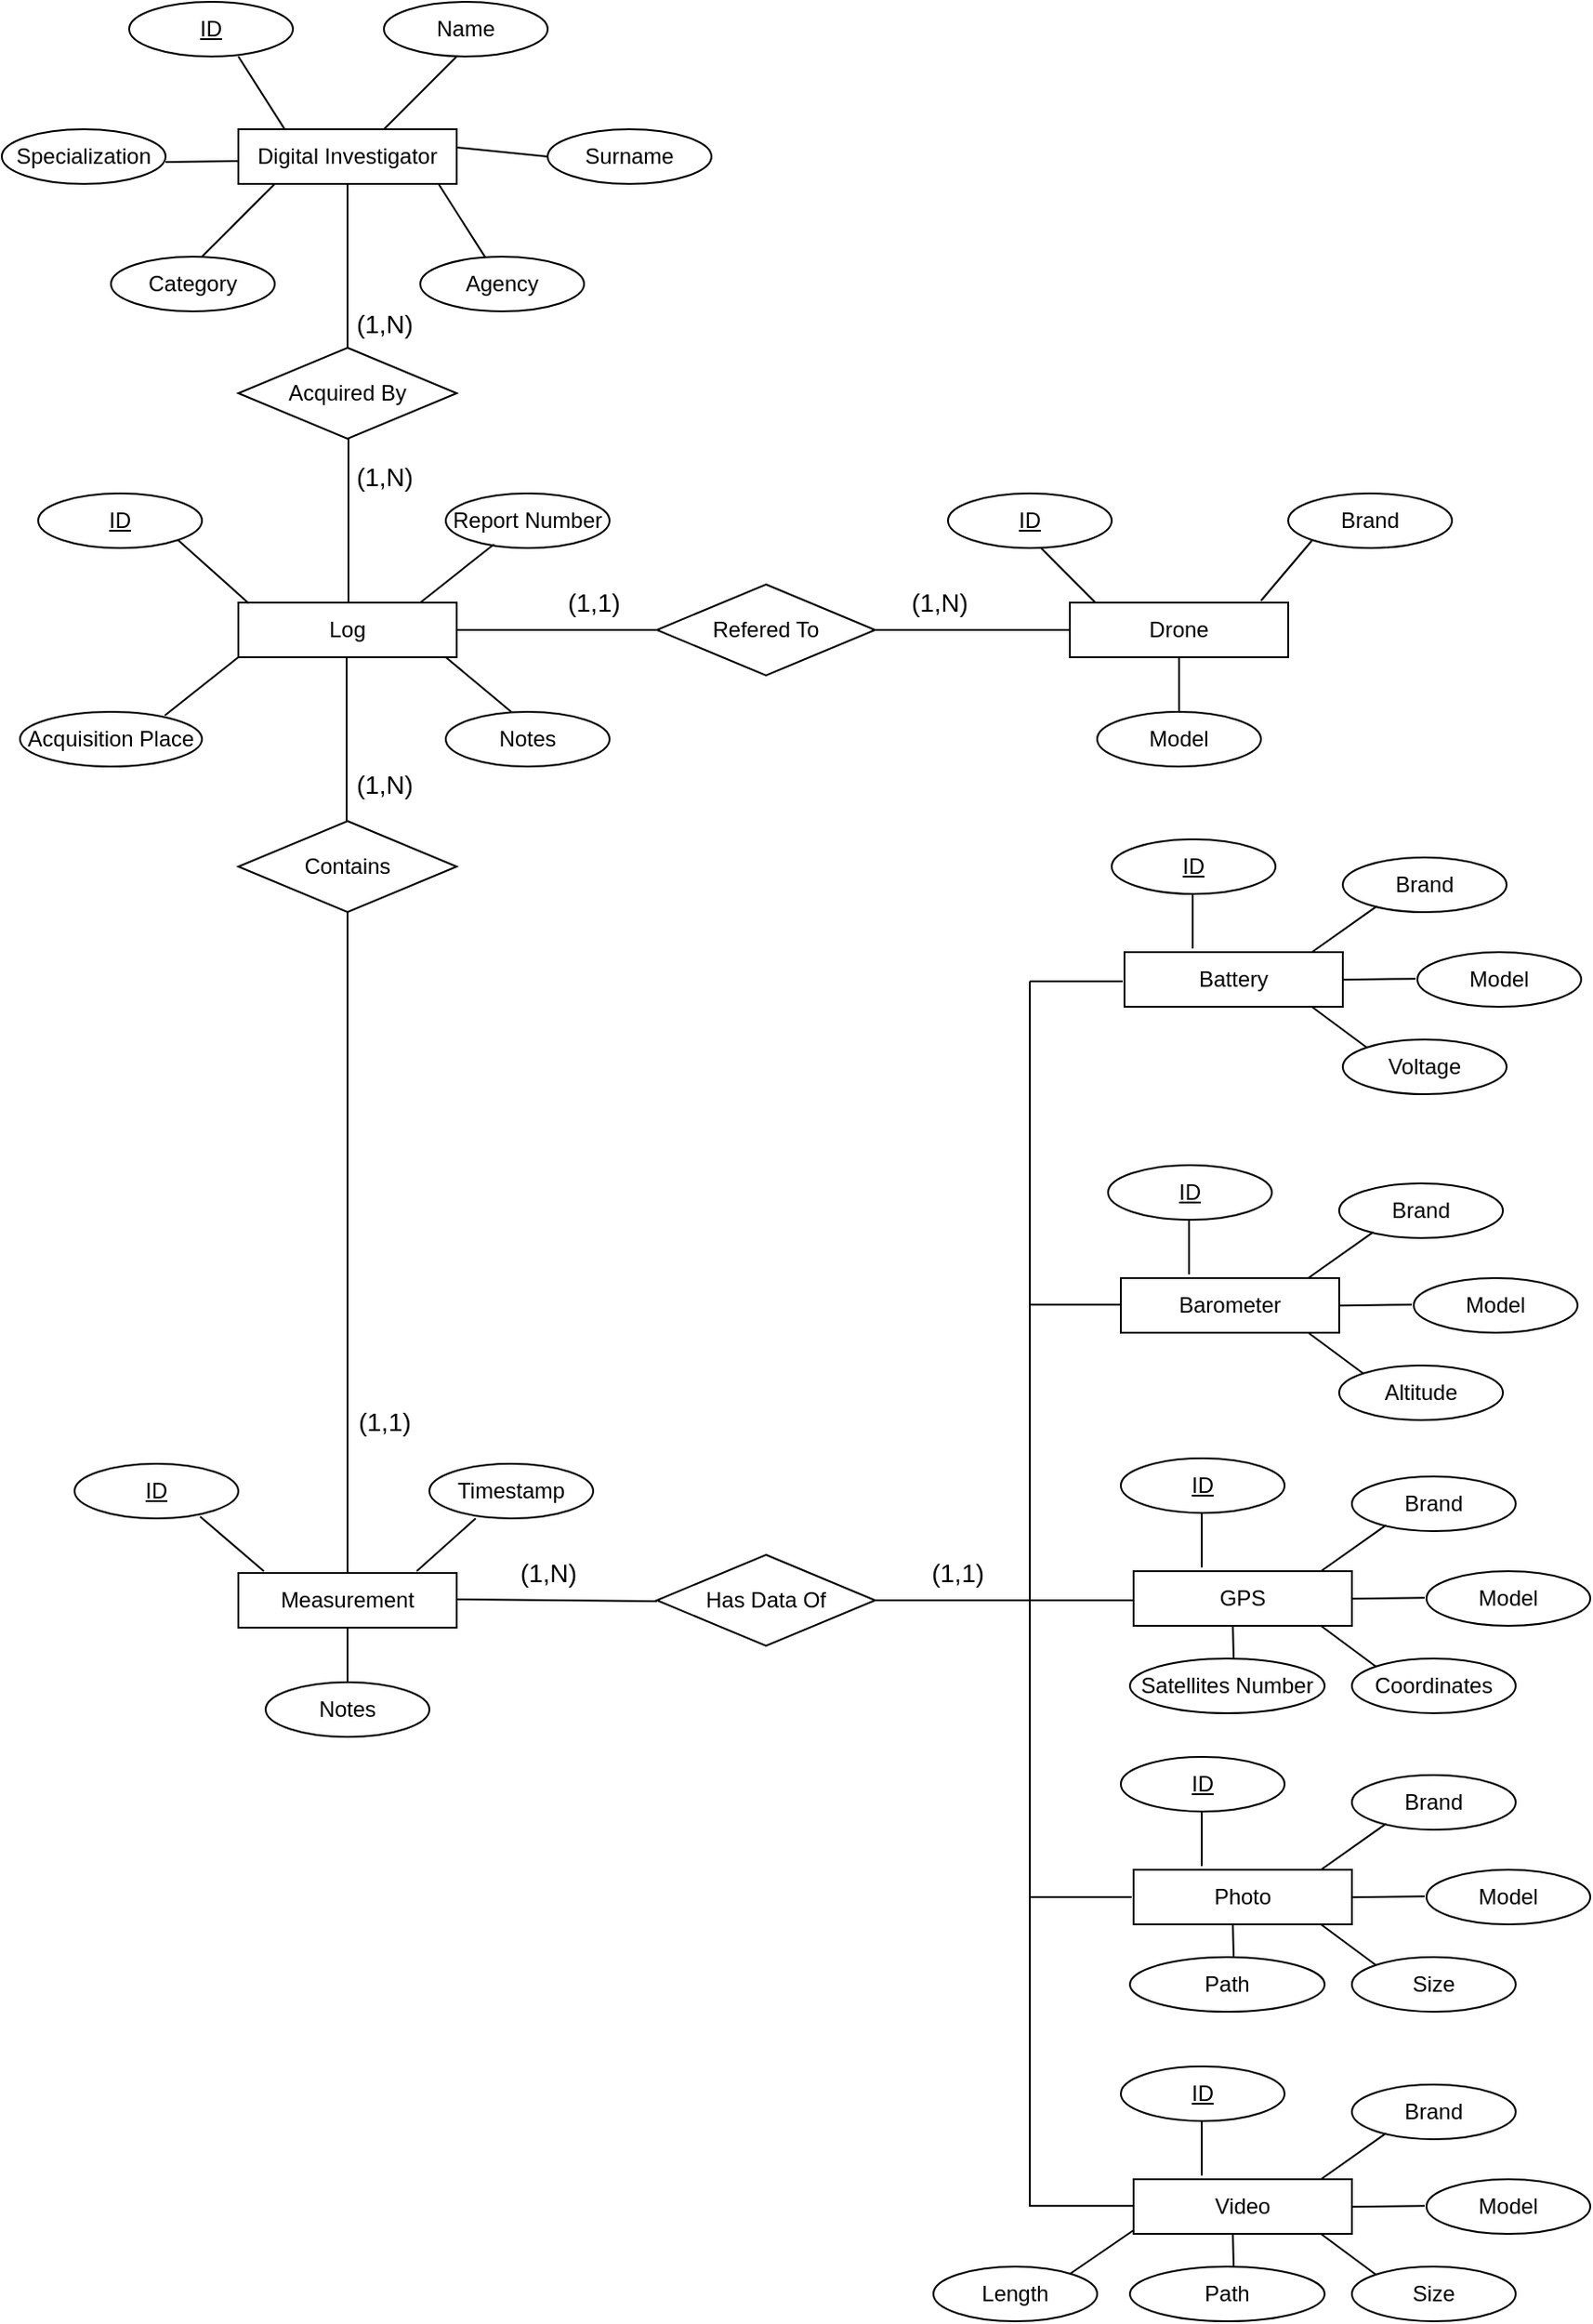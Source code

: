 <mxfile version="14.9.2" type="device"><diagram id="i7HdME1S4JDZ9d9rZ92s" name="Page-1"><mxGraphModel dx="2844" dy="1524" grid="1" gridSize="10" guides="1" tooltips="1" connect="1" arrows="1" fold="1" page="1" pageScale="1" pageWidth="827" pageHeight="1169" math="0" shadow="0"><root><mxCell id="0"/><mxCell id="1" parent="0"/><mxCell id="5FPhKypuNp2SqSt-Zki2-1" value="Digital Investigator" style="rounded=0;whiteSpace=wrap;html=1;" vertex="1" parent="1"><mxGeometry x="210" y="110" width="120" height="30" as="geometry"/></mxCell><mxCell id="5FPhKypuNp2SqSt-Zki2-2" value="&lt;u&gt;ID&lt;/u&gt;" style="ellipse;whiteSpace=wrap;html=1;" vertex="1" parent="1"><mxGeometry x="150" y="40" width="90" height="30" as="geometry"/></mxCell><mxCell id="5FPhKypuNp2SqSt-Zki2-3" value="Surname" style="ellipse;whiteSpace=wrap;html=1;" vertex="1" parent="1"><mxGeometry x="380" y="110" width="90" height="30" as="geometry"/></mxCell><mxCell id="5FPhKypuNp2SqSt-Zki2-4" value="Specialization" style="ellipse;whiteSpace=wrap;html=1;" vertex="1" parent="1"><mxGeometry x="80" y="110" width="90" height="30" as="geometry"/></mxCell><mxCell id="5FPhKypuNp2SqSt-Zki2-5" value="Agency" style="ellipse;whiteSpace=wrap;html=1;" vertex="1" parent="1"><mxGeometry x="310" y="180" width="90" height="30" as="geometry"/></mxCell><mxCell id="5FPhKypuNp2SqSt-Zki2-6" value="Name" style="ellipse;whiteSpace=wrap;html=1;" vertex="1" parent="1"><mxGeometry x="290" y="40" width="90" height="30" as="geometry"/></mxCell><mxCell id="5FPhKypuNp2SqSt-Zki2-7" value="Category" style="ellipse;whiteSpace=wrap;html=1;" vertex="1" parent="1"><mxGeometry x="140" y="180" width="90" height="30" as="geometry"/></mxCell><mxCell id="5FPhKypuNp2SqSt-Zki2-10" value="" style="endArrow=none;html=1;" edge="1" parent="1"><mxGeometry width="50" height="50" relative="1" as="geometry"><mxPoint x="190" y="180" as="sourcePoint"/><mxPoint x="230" y="140" as="targetPoint"/></mxGeometry></mxCell><mxCell id="5FPhKypuNp2SqSt-Zki2-11" value="" style="endArrow=none;html=1;" edge="1" parent="1"><mxGeometry width="50" height="50" relative="1" as="geometry"><mxPoint x="290" y="110" as="sourcePoint"/><mxPoint x="330" y="70" as="targetPoint"/></mxGeometry></mxCell><mxCell id="5FPhKypuNp2SqSt-Zki2-12" value="" style="endArrow=none;html=1;" edge="1" parent="1" source="5FPhKypuNp2SqSt-Zki2-5"><mxGeometry width="50" height="50" relative="1" as="geometry"><mxPoint x="280" y="180" as="sourcePoint"/><mxPoint x="320" y="140" as="targetPoint"/></mxGeometry></mxCell><mxCell id="5FPhKypuNp2SqSt-Zki2-13" value="" style="endArrow=none;html=1;" edge="1" parent="1"><mxGeometry width="50" height="50" relative="1" as="geometry"><mxPoint x="235.662" y="110.326" as="sourcePoint"/><mxPoint x="210" y="70" as="targetPoint"/></mxGeometry></mxCell><mxCell id="5FPhKypuNp2SqSt-Zki2-14" value="" style="endArrow=none;html=1;exitX=0;exitY=0.5;exitDx=0;exitDy=0;" edge="1" parent="1" source="5FPhKypuNp2SqSt-Zki2-3"><mxGeometry width="50" height="50" relative="1" as="geometry"><mxPoint x="355.662" y="160.326" as="sourcePoint"/><mxPoint x="330" y="120" as="targetPoint"/></mxGeometry></mxCell><mxCell id="5FPhKypuNp2SqSt-Zki2-15" value="" style="endArrow=none;html=1;exitX=0;exitY=0.5;exitDx=0;exitDy=0;" edge="1" parent="1"><mxGeometry width="50" height="50" relative="1" as="geometry"><mxPoint x="210" y="127.5" as="sourcePoint"/><mxPoint x="170" y="128" as="targetPoint"/></mxGeometry></mxCell><mxCell id="5FPhKypuNp2SqSt-Zki2-16" value="Acquired By" style="rhombus;whiteSpace=wrap;html=1;" vertex="1" parent="1"><mxGeometry x="210" y="230" width="120" height="50" as="geometry"/></mxCell><mxCell id="5FPhKypuNp2SqSt-Zki2-17" value="" style="endArrow=none;html=1;entryX=0.5;entryY=1;entryDx=0;entryDy=0;" edge="1" parent="1" target="5FPhKypuNp2SqSt-Zki2-1"><mxGeometry width="50" height="50" relative="1" as="geometry"><mxPoint x="270" y="230" as="sourcePoint"/><mxPoint x="320" y="180" as="targetPoint"/></mxGeometry></mxCell><mxCell id="5FPhKypuNp2SqSt-Zki2-18" value="" style="endArrow=none;html=1;entryX=0.5;entryY=1;entryDx=0;entryDy=0;" edge="1" parent="1"><mxGeometry width="50" height="50" relative="1" as="geometry"><mxPoint x="270.5" y="371" as="sourcePoint"/><mxPoint x="270.5" y="280" as="targetPoint"/></mxGeometry></mxCell><mxCell id="5FPhKypuNp2SqSt-Zki2-19" value="Log" style="rounded=0;whiteSpace=wrap;html=1;" vertex="1" parent="1"><mxGeometry x="210" y="370" width="120" height="30" as="geometry"/></mxCell><mxCell id="5FPhKypuNp2SqSt-Zki2-20" value="&lt;u&gt;ID&lt;/u&gt;" style="ellipse;whiteSpace=wrap;html=1;" vertex="1" parent="1"><mxGeometry x="100" y="310" width="90" height="30" as="geometry"/></mxCell><mxCell id="5FPhKypuNp2SqSt-Zki2-21" value="Acquisition Place" style="ellipse;whiteSpace=wrap;html=1;" vertex="1" parent="1"><mxGeometry x="90" y="430" width="100" height="30" as="geometry"/></mxCell><mxCell id="5FPhKypuNp2SqSt-Zki2-22" value="Notes" style="ellipse;whiteSpace=wrap;html=1;" vertex="1" parent="1"><mxGeometry x="324" y="430" width="90" height="30" as="geometry"/></mxCell><mxCell id="5FPhKypuNp2SqSt-Zki2-23" value="Report Number" style="ellipse;whiteSpace=wrap;html=1;" vertex="1" parent="1"><mxGeometry x="324" y="310" width="90" height="30" as="geometry"/></mxCell><mxCell id="5FPhKypuNp2SqSt-Zki2-24" value="" style="endArrow=none;html=1;entryX=1;entryY=1;entryDx=0;entryDy=0;" edge="1" parent="1" target="5FPhKypuNp2SqSt-Zki2-20"><mxGeometry width="50" height="50" relative="1" as="geometry"><mxPoint x="215.662" y="370.326" as="sourcePoint"/><mxPoint x="190" y="330" as="targetPoint"/></mxGeometry></mxCell><mxCell id="5FPhKypuNp2SqSt-Zki2-25" value="" style="endArrow=none;html=1;entryX=1;entryY=1;entryDx=0;entryDy=0;" edge="1" parent="1"><mxGeometry width="50" height="50" relative="1" as="geometry"><mxPoint x="360" y="430" as="sourcePoint"/><mxPoint x="324.0" y="399.997" as="targetPoint"/></mxGeometry></mxCell><mxCell id="5FPhKypuNp2SqSt-Zki2-26" value="" style="endArrow=none;html=1;entryX=1;entryY=1;entryDx=0;entryDy=0;exitX=0;exitY=1;exitDx=0;exitDy=0;" edge="1" parent="1" source="5FPhKypuNp2SqSt-Zki2-19"><mxGeometry width="50" height="50" relative="1" as="geometry"><mxPoint x="198.42" y="412" as="sourcePoint"/><mxPoint x="169.58" y="431.997" as="targetPoint"/></mxGeometry></mxCell><mxCell id="5FPhKypuNp2SqSt-Zki2-27" value="" style="endArrow=none;html=1;entryX=1;entryY=1;entryDx=0;entryDy=0;exitX=0;exitY=1;exitDx=0;exitDy=0;" edge="1" parent="1"><mxGeometry width="50" height="50" relative="1" as="geometry"><mxPoint x="350.42" y="338" as="sourcePoint"/><mxPoint x="310.0" y="369.997" as="targetPoint"/></mxGeometry></mxCell><mxCell id="5FPhKypuNp2SqSt-Zki2-28" value="Refered To" style="rhombus;whiteSpace=wrap;html=1;" vertex="1" parent="1"><mxGeometry x="440" y="360" width="120" height="50" as="geometry"/></mxCell><mxCell id="5FPhKypuNp2SqSt-Zki2-29" value="" style="endArrow=none;html=1;entryX=0;entryY=0.5;entryDx=0;entryDy=0;" edge="1" parent="1"><mxGeometry width="50" height="50" relative="1" as="geometry"><mxPoint x="330" y="385" as="sourcePoint"/><mxPoint x="440" y="385" as="targetPoint"/></mxGeometry></mxCell><mxCell id="5FPhKypuNp2SqSt-Zki2-30" value="" style="endArrow=none;html=1;entryX=0;entryY=0.5;entryDx=0;entryDy=0;" edge="1" parent="1"><mxGeometry width="50" height="50" relative="1" as="geometry"><mxPoint x="558" y="385" as="sourcePoint"/><mxPoint x="668" y="385" as="targetPoint"/></mxGeometry></mxCell><mxCell id="5FPhKypuNp2SqSt-Zki2-31" value="Drone" style="rounded=0;whiteSpace=wrap;html=1;" vertex="1" parent="1"><mxGeometry x="667" y="370" width="120" height="30" as="geometry"/></mxCell><mxCell id="5FPhKypuNp2SqSt-Zki2-32" value="&lt;u&gt;ID&lt;/u&gt;" style="ellipse;whiteSpace=wrap;html=1;" vertex="1" parent="1"><mxGeometry x="600" y="310" width="90" height="30" as="geometry"/></mxCell><mxCell id="5FPhKypuNp2SqSt-Zki2-33" value="Brand" style="ellipse;whiteSpace=wrap;html=1;" vertex="1" parent="1"><mxGeometry x="787" y="310" width="90" height="30" as="geometry"/></mxCell><mxCell id="5FPhKypuNp2SqSt-Zki2-34" value="Model" style="ellipse;whiteSpace=wrap;html=1;" vertex="1" parent="1"><mxGeometry x="682" y="430" width="90" height="30" as="geometry"/></mxCell><mxCell id="5FPhKypuNp2SqSt-Zki2-35" value="" style="endArrow=none;html=1;entryX=1;entryY=1;entryDx=0;entryDy=0;exitX=0.117;exitY=0;exitDx=0;exitDy=0;exitPerimeter=0;" edge="1" parent="1" source="5FPhKypuNp2SqSt-Zki2-31"><mxGeometry width="50" height="50" relative="1" as="geometry"><mxPoint x="690" y="375" as="sourcePoint"/><mxPoint x="651.16" y="339.997" as="targetPoint"/></mxGeometry></mxCell><mxCell id="5FPhKypuNp2SqSt-Zki2-36" value="" style="endArrow=none;html=1;exitX=0.117;exitY=0;exitDx=0;exitDy=0;exitPerimeter=0;entryX=0.144;entryY=0.867;entryDx=0;entryDy=0;entryPerimeter=0;" edge="1" parent="1" target="5FPhKypuNp2SqSt-Zki2-33"><mxGeometry width="50" height="50" relative="1" as="geometry"><mxPoint x="772" y="369" as="sourcePoint"/><mxPoint x="792" y="336" as="targetPoint"/></mxGeometry></mxCell><mxCell id="5FPhKypuNp2SqSt-Zki2-37" value="" style="endArrow=none;html=1;exitX=0.5;exitY=0;exitDx=0;exitDy=0;entryX=0.5;entryY=1;entryDx=0;entryDy=0;" edge="1" parent="1" source="5FPhKypuNp2SqSt-Zki2-34" target="5FPhKypuNp2SqSt-Zki2-31"><mxGeometry width="50" height="50" relative="1" as="geometry"><mxPoint x="700" y="430" as="sourcePoint"/><mxPoint x="728" y="410" as="targetPoint"/></mxGeometry></mxCell><mxCell id="5FPhKypuNp2SqSt-Zki2-38" value="Contains" style="rhombus;whiteSpace=wrap;html=1;" vertex="1" parent="1"><mxGeometry x="210" y="490" width="120" height="50" as="geometry"/></mxCell><mxCell id="5FPhKypuNp2SqSt-Zki2-39" value="" style="endArrow=none;html=1;entryX=0.5;entryY=1;entryDx=0;entryDy=0;" edge="1" parent="1"><mxGeometry width="50" height="50" relative="1" as="geometry"><mxPoint x="269.5" y="490" as="sourcePoint"/><mxPoint x="269.5" y="400" as="targetPoint"/></mxGeometry></mxCell><mxCell id="5FPhKypuNp2SqSt-Zki2-40" value="" style="endArrow=none;html=1;entryX=0.5;entryY=1;entryDx=0;entryDy=0;exitX=0.5;exitY=0;exitDx=0;exitDy=0;" edge="1" parent="1" source="5FPhKypuNp2SqSt-Zki2-41" target="5FPhKypuNp2SqSt-Zki2-38"><mxGeometry width="50" height="50" relative="1" as="geometry"><mxPoint x="269.5" y="795" as="sourcePoint"/><mxPoint x="269.5" y="705" as="targetPoint"/></mxGeometry></mxCell><mxCell id="5FPhKypuNp2SqSt-Zki2-41" value="Measurement" style="rounded=0;whiteSpace=wrap;html=1;" vertex="1" parent="1"><mxGeometry x="210" y="903" width="120" height="30" as="geometry"/></mxCell><mxCell id="5FPhKypuNp2SqSt-Zki2-42" value="&lt;u&gt;ID&lt;/u&gt;" style="ellipse;whiteSpace=wrap;html=1;" vertex="1" parent="1"><mxGeometry x="120" y="843" width="90" height="30" as="geometry"/></mxCell><mxCell id="5FPhKypuNp2SqSt-Zki2-43" value="Timestamp" style="ellipse;whiteSpace=wrap;html=1;" vertex="1" parent="1"><mxGeometry x="315" y="843" width="90" height="30" as="geometry"/></mxCell><mxCell id="5FPhKypuNp2SqSt-Zki2-44" value="Notes" style="ellipse;whiteSpace=wrap;html=1;" vertex="1" parent="1"><mxGeometry x="225" y="963" width="90" height="30" as="geometry"/></mxCell><mxCell id="5FPhKypuNp2SqSt-Zki2-45" value="" style="endArrow=none;html=1;" edge="1" parent="1"><mxGeometry width="50" height="50" relative="1" as="geometry"><mxPoint x="224.002" y="901.996" as="sourcePoint"/><mxPoint x="189" y="872" as="targetPoint"/></mxGeometry></mxCell><mxCell id="5FPhKypuNp2SqSt-Zki2-46" value="" style="endArrow=none;html=1;exitX=0.5;exitY=0;exitDx=0;exitDy=0;" edge="1" parent="1" source="5FPhKypuNp2SqSt-Zki2-44"><mxGeometry width="50" height="50" relative="1" as="geometry"><mxPoint x="305.002" y="962.996" as="sourcePoint"/><mxPoint x="270" y="933" as="targetPoint"/></mxGeometry></mxCell><mxCell id="5FPhKypuNp2SqSt-Zki2-47" value="" style="endArrow=none;html=1;exitX=0;exitY=1;exitDx=0;exitDy=0;entryX=0.817;entryY=-0.033;entryDx=0;entryDy=0;entryPerimeter=0;" edge="1" parent="1" target="5FPhKypuNp2SqSt-Zki2-41"><mxGeometry width="50" height="50" relative="1" as="geometry"><mxPoint x="340.42" y="873" as="sourcePoint"/><mxPoint x="300" y="905" as="targetPoint"/></mxGeometry></mxCell><mxCell id="5FPhKypuNp2SqSt-Zki2-48" value="Has Data Of" style="rhombus;whiteSpace=wrap;html=1;" vertex="1" parent="1"><mxGeometry x="440" y="893" width="120" height="50" as="geometry"/></mxCell><mxCell id="5FPhKypuNp2SqSt-Zki2-49" value="" style="endArrow=none;html=1;entryX=0;entryY=0.5;entryDx=0;entryDy=0;" edge="1" parent="1"><mxGeometry width="50" height="50" relative="1" as="geometry"><mxPoint x="330" y="917.5" as="sourcePoint"/><mxPoint x="440" y="918.5" as="targetPoint"/></mxGeometry></mxCell><mxCell id="5FPhKypuNp2SqSt-Zki2-50" value="" style="endArrow=none;html=1;" edge="1" parent="1"><mxGeometry width="50" height="50" relative="1" as="geometry"><mxPoint x="560" y="918" as="sourcePoint"/><mxPoint x="703" y="918" as="targetPoint"/></mxGeometry></mxCell><mxCell id="5FPhKypuNp2SqSt-Zki2-52" value="" style="endArrow=none;html=1;" edge="1" parent="1"><mxGeometry width="50" height="50" relative="1" as="geometry"><mxPoint x="645" y="1251" as="sourcePoint"/><mxPoint x="645" y="578" as="targetPoint"/></mxGeometry></mxCell><mxCell id="5FPhKypuNp2SqSt-Zki2-54" value="" style="endArrow=none;html=1;" edge="1" parent="1"><mxGeometry width="50" height="50" relative="1" as="geometry"><mxPoint x="696" y="578" as="sourcePoint"/><mxPoint x="645" y="578" as="targetPoint"/><Array as="points"><mxPoint x="655" y="578"/></Array></mxGeometry></mxCell><mxCell id="5FPhKypuNp2SqSt-Zki2-55" value="Battery" style="rounded=0;whiteSpace=wrap;html=1;" vertex="1" parent="1"><mxGeometry x="697" y="562" width="120" height="30" as="geometry"/></mxCell><mxCell id="5FPhKypuNp2SqSt-Zki2-56" value="&lt;u&gt;ID&lt;/u&gt;" style="ellipse;whiteSpace=wrap;html=1;" vertex="1" parent="1"><mxGeometry x="690" y="500" width="90" height="30" as="geometry"/></mxCell><mxCell id="5FPhKypuNp2SqSt-Zki2-57" value="" style="endArrow=none;html=1;exitX=0.5;exitY=0;exitDx=0;exitDy=0;entryX=0.5;entryY=1;entryDx=0;entryDy=0;" edge="1" parent="1"><mxGeometry width="50" height="50" relative="1" as="geometry"><mxPoint x="734.5" y="560" as="sourcePoint"/><mxPoint x="734.5" y="530" as="targetPoint"/></mxGeometry></mxCell><mxCell id="5FPhKypuNp2SqSt-Zki2-58" value="Brand" style="ellipse;whiteSpace=wrap;html=1;" vertex="1" parent="1"><mxGeometry x="817" y="510" width="90" height="30" as="geometry"/></mxCell><mxCell id="5FPhKypuNp2SqSt-Zki2-59" value="Model" style="ellipse;whiteSpace=wrap;html=1;" vertex="1" parent="1"><mxGeometry x="858" y="562" width="90" height="30" as="geometry"/></mxCell><mxCell id="5FPhKypuNp2SqSt-Zki2-60" value="Voltage" style="ellipse;whiteSpace=wrap;html=1;" vertex="1" parent="1"><mxGeometry x="817" y="610" width="90" height="30" as="geometry"/></mxCell><mxCell id="5FPhKypuNp2SqSt-Zki2-61" value="" style="endArrow=none;html=1;entryX=1;entryY=1;entryDx=0;entryDy=0;exitX=0.209;exitY=0.889;exitDx=0;exitDy=0;exitPerimeter=0;" edge="1" parent="1" source="5FPhKypuNp2SqSt-Zki2-58"><mxGeometry width="50" height="50" relative="1" as="geometry"><mxPoint x="840" y="540" as="sourcePoint"/><mxPoint x="800.0" y="561.997" as="targetPoint"/></mxGeometry></mxCell><mxCell id="5FPhKypuNp2SqSt-Zki2-62" value="" style="endArrow=none;html=1;entryX=1;entryY=1;entryDx=0;entryDy=0;exitX=0;exitY=0;exitDx=0;exitDy=0;" edge="1" parent="1" source="5FPhKypuNp2SqSt-Zki2-60"><mxGeometry width="50" height="50" relative="1" as="geometry"><mxPoint x="836" y="622" as="sourcePoint"/><mxPoint x="800.0" y="591.997" as="targetPoint"/></mxGeometry></mxCell><mxCell id="5FPhKypuNp2SqSt-Zki2-63" value="" style="endArrow=none;html=1;exitX=0;exitY=0.5;exitDx=0;exitDy=0;" edge="1" parent="1"><mxGeometry width="50" height="50" relative="1" as="geometry"><mxPoint x="857" y="576.58" as="sourcePoint"/><mxPoint x="817" y="577.08" as="targetPoint"/></mxGeometry></mxCell><mxCell id="5FPhKypuNp2SqSt-Zki2-64" value="Barometer" style="rounded=0;whiteSpace=wrap;html=1;" vertex="1" parent="1"><mxGeometry x="695" y="741" width="120" height="30" as="geometry"/></mxCell><mxCell id="5FPhKypuNp2SqSt-Zki2-65" value="&lt;u&gt;ID&lt;/u&gt;" style="ellipse;whiteSpace=wrap;html=1;" vertex="1" parent="1"><mxGeometry x="688" y="679" width="90" height="30" as="geometry"/></mxCell><mxCell id="5FPhKypuNp2SqSt-Zki2-66" value="" style="endArrow=none;html=1;exitX=0.5;exitY=0;exitDx=0;exitDy=0;entryX=0.5;entryY=1;entryDx=0;entryDy=0;" edge="1" parent="1"><mxGeometry width="50" height="50" relative="1" as="geometry"><mxPoint x="732.5" y="739" as="sourcePoint"/><mxPoint x="732.5" y="709" as="targetPoint"/></mxGeometry></mxCell><mxCell id="5FPhKypuNp2SqSt-Zki2-67" value="Brand" style="ellipse;whiteSpace=wrap;html=1;" vertex="1" parent="1"><mxGeometry x="815" y="689" width="90" height="30" as="geometry"/></mxCell><mxCell id="5FPhKypuNp2SqSt-Zki2-68" value="Model" style="ellipse;whiteSpace=wrap;html=1;" vertex="1" parent="1"><mxGeometry x="856" y="741" width="90" height="30" as="geometry"/></mxCell><mxCell id="5FPhKypuNp2SqSt-Zki2-69" value="Altitude" style="ellipse;whiteSpace=wrap;html=1;" vertex="1" parent="1"><mxGeometry x="815" y="789" width="90" height="30" as="geometry"/></mxCell><mxCell id="5FPhKypuNp2SqSt-Zki2-70" value="" style="endArrow=none;html=1;entryX=1;entryY=1;entryDx=0;entryDy=0;exitX=0.209;exitY=0.889;exitDx=0;exitDy=0;exitPerimeter=0;" edge="1" parent="1" source="5FPhKypuNp2SqSt-Zki2-67"><mxGeometry width="50" height="50" relative="1" as="geometry"><mxPoint x="838" y="719" as="sourcePoint"/><mxPoint x="798.0" y="740.997" as="targetPoint"/></mxGeometry></mxCell><mxCell id="5FPhKypuNp2SqSt-Zki2-71" value="" style="endArrow=none;html=1;entryX=1;entryY=1;entryDx=0;entryDy=0;exitX=0;exitY=0;exitDx=0;exitDy=0;" edge="1" parent="1" source="5FPhKypuNp2SqSt-Zki2-69"><mxGeometry width="50" height="50" relative="1" as="geometry"><mxPoint x="834" y="801" as="sourcePoint"/><mxPoint x="798.0" y="770.997" as="targetPoint"/></mxGeometry></mxCell><mxCell id="5FPhKypuNp2SqSt-Zki2-72" value="" style="endArrow=none;html=1;exitX=0;exitY=0.5;exitDx=0;exitDy=0;" edge="1" parent="1"><mxGeometry width="50" height="50" relative="1" as="geometry"><mxPoint x="855.0" y="755.58" as="sourcePoint"/><mxPoint x="815.0" y="756.08" as="targetPoint"/></mxGeometry></mxCell><mxCell id="5FPhKypuNp2SqSt-Zki2-73" value="" style="endArrow=none;html=1;" edge="1" parent="1"><mxGeometry width="50" height="50" relative="1" as="geometry"><mxPoint x="695" y="755.58" as="sourcePoint"/><mxPoint x="645" y="755.58" as="targetPoint"/><Array as="points"><mxPoint x="655" y="755.58"/></Array></mxGeometry></mxCell><mxCell id="5FPhKypuNp2SqSt-Zki2-74" value="GPS" style="rounded=0;whiteSpace=wrap;html=1;" vertex="1" parent="1"><mxGeometry x="702" y="902" width="120" height="30" as="geometry"/></mxCell><mxCell id="5FPhKypuNp2SqSt-Zki2-75" value="&lt;u&gt;ID&lt;/u&gt;" style="ellipse;whiteSpace=wrap;html=1;" vertex="1" parent="1"><mxGeometry x="695" y="840" width="90" height="30" as="geometry"/></mxCell><mxCell id="5FPhKypuNp2SqSt-Zki2-76" value="" style="endArrow=none;html=1;exitX=0.5;exitY=0;exitDx=0;exitDy=0;entryX=0.5;entryY=1;entryDx=0;entryDy=0;" edge="1" parent="1"><mxGeometry width="50" height="50" relative="1" as="geometry"><mxPoint x="739.5" y="900" as="sourcePoint"/><mxPoint x="739.5" y="870" as="targetPoint"/></mxGeometry></mxCell><mxCell id="5FPhKypuNp2SqSt-Zki2-77" value="Brand" style="ellipse;whiteSpace=wrap;html=1;" vertex="1" parent="1"><mxGeometry x="822" y="850" width="90" height="30" as="geometry"/></mxCell><mxCell id="5FPhKypuNp2SqSt-Zki2-78" value="Model" style="ellipse;whiteSpace=wrap;html=1;" vertex="1" parent="1"><mxGeometry x="863" y="902" width="90" height="30" as="geometry"/></mxCell><mxCell id="5FPhKypuNp2SqSt-Zki2-79" value="Coordinates" style="ellipse;whiteSpace=wrap;html=1;" vertex="1" parent="1"><mxGeometry x="822" y="950" width="90" height="30" as="geometry"/></mxCell><mxCell id="5FPhKypuNp2SqSt-Zki2-80" value="" style="endArrow=none;html=1;entryX=1;entryY=1;entryDx=0;entryDy=0;exitX=0.209;exitY=0.889;exitDx=0;exitDy=0;exitPerimeter=0;" edge="1" parent="1" source="5FPhKypuNp2SqSt-Zki2-77"><mxGeometry width="50" height="50" relative="1" as="geometry"><mxPoint x="845" y="880" as="sourcePoint"/><mxPoint x="805.0" y="901.997" as="targetPoint"/></mxGeometry></mxCell><mxCell id="5FPhKypuNp2SqSt-Zki2-81" value="" style="endArrow=none;html=1;entryX=1;entryY=1;entryDx=0;entryDy=0;exitX=0;exitY=0;exitDx=0;exitDy=0;" edge="1" parent="1" source="5FPhKypuNp2SqSt-Zki2-79"><mxGeometry width="50" height="50" relative="1" as="geometry"><mxPoint x="841" y="962" as="sourcePoint"/><mxPoint x="805.0" y="931.997" as="targetPoint"/></mxGeometry></mxCell><mxCell id="5FPhKypuNp2SqSt-Zki2-82" value="" style="endArrow=none;html=1;exitX=0;exitY=0.5;exitDx=0;exitDy=0;" edge="1" parent="1"><mxGeometry width="50" height="50" relative="1" as="geometry"><mxPoint x="862" y="916.58" as="sourcePoint"/><mxPoint x="822" y="917.08" as="targetPoint"/></mxGeometry></mxCell><mxCell id="5FPhKypuNp2SqSt-Zki2-83" value="Satellites Number" style="ellipse;whiteSpace=wrap;html=1;" vertex="1" parent="1"><mxGeometry x="700" y="950" width="107" height="30" as="geometry"/></mxCell><mxCell id="5FPhKypuNp2SqSt-Zki2-84" value="" style="endArrow=none;html=1;entryX=0.5;entryY=1;entryDx=0;entryDy=0;" edge="1" parent="1"><mxGeometry width="50" height="50" relative="1" as="geometry"><mxPoint x="757" y="950" as="sourcePoint"/><mxPoint x="756.58" y="932" as="targetPoint"/></mxGeometry></mxCell><mxCell id="5FPhKypuNp2SqSt-Zki2-86" value="Photo" style="rounded=0;whiteSpace=wrap;html=1;" vertex="1" parent="1"><mxGeometry x="702" y="1066" width="120" height="30" as="geometry"/></mxCell><mxCell id="5FPhKypuNp2SqSt-Zki2-87" value="&lt;u&gt;ID&lt;/u&gt;" style="ellipse;whiteSpace=wrap;html=1;" vertex="1" parent="1"><mxGeometry x="695" y="1004" width="90" height="30" as="geometry"/></mxCell><mxCell id="5FPhKypuNp2SqSt-Zki2-88" value="" style="endArrow=none;html=1;exitX=0.5;exitY=0;exitDx=0;exitDy=0;entryX=0.5;entryY=1;entryDx=0;entryDy=0;" edge="1" parent="1"><mxGeometry width="50" height="50" relative="1" as="geometry"><mxPoint x="739.5" y="1064" as="sourcePoint"/><mxPoint x="739.5" y="1034" as="targetPoint"/></mxGeometry></mxCell><mxCell id="5FPhKypuNp2SqSt-Zki2-89" value="Brand" style="ellipse;whiteSpace=wrap;html=1;" vertex="1" parent="1"><mxGeometry x="822" y="1014" width="90" height="30" as="geometry"/></mxCell><mxCell id="5FPhKypuNp2SqSt-Zki2-90" value="Model" style="ellipse;whiteSpace=wrap;html=1;" vertex="1" parent="1"><mxGeometry x="863" y="1066" width="90" height="30" as="geometry"/></mxCell><mxCell id="5FPhKypuNp2SqSt-Zki2-91" value="Size" style="ellipse;whiteSpace=wrap;html=1;" vertex="1" parent="1"><mxGeometry x="822" y="1114" width="90" height="30" as="geometry"/></mxCell><mxCell id="5FPhKypuNp2SqSt-Zki2-92" value="" style="endArrow=none;html=1;entryX=1;entryY=1;entryDx=0;entryDy=0;exitX=0.209;exitY=0.889;exitDx=0;exitDy=0;exitPerimeter=0;" edge="1" parent="1" source="5FPhKypuNp2SqSt-Zki2-89"><mxGeometry width="50" height="50" relative="1" as="geometry"><mxPoint x="845" y="1044" as="sourcePoint"/><mxPoint x="805.0" y="1065.997" as="targetPoint"/></mxGeometry></mxCell><mxCell id="5FPhKypuNp2SqSt-Zki2-93" value="" style="endArrow=none;html=1;entryX=1;entryY=1;entryDx=0;entryDy=0;exitX=0;exitY=0;exitDx=0;exitDy=0;" edge="1" parent="1" source="5FPhKypuNp2SqSt-Zki2-91"><mxGeometry width="50" height="50" relative="1" as="geometry"><mxPoint x="841" y="1126" as="sourcePoint"/><mxPoint x="805.0" y="1095.997" as="targetPoint"/></mxGeometry></mxCell><mxCell id="5FPhKypuNp2SqSt-Zki2-94" value="" style="endArrow=none;html=1;exitX=0;exitY=0.5;exitDx=0;exitDy=0;" edge="1" parent="1"><mxGeometry width="50" height="50" relative="1" as="geometry"><mxPoint x="862.0" y="1080.58" as="sourcePoint"/><mxPoint x="822.0" y="1081.08" as="targetPoint"/></mxGeometry></mxCell><mxCell id="5FPhKypuNp2SqSt-Zki2-95" value="Path" style="ellipse;whiteSpace=wrap;html=1;" vertex="1" parent="1"><mxGeometry x="700" y="1114" width="107" height="30" as="geometry"/></mxCell><mxCell id="5FPhKypuNp2SqSt-Zki2-96" value="" style="endArrow=none;html=1;entryX=0.5;entryY=1;entryDx=0;entryDy=0;" edge="1" parent="1"><mxGeometry width="50" height="50" relative="1" as="geometry"><mxPoint x="757.0" y="1114" as="sourcePoint"/><mxPoint x="756.58" y="1096" as="targetPoint"/></mxGeometry></mxCell><mxCell id="5FPhKypuNp2SqSt-Zki2-97" value="" style="endArrow=none;html=1;" edge="1" parent="1"><mxGeometry width="50" height="50" relative="1" as="geometry"><mxPoint x="701" y="1081" as="sourcePoint"/><mxPoint x="645" y="1081" as="targetPoint"/><Array as="points"/></mxGeometry></mxCell><mxCell id="5FPhKypuNp2SqSt-Zki2-99" value="Video" style="rounded=0;whiteSpace=wrap;html=1;" vertex="1" parent="1"><mxGeometry x="702" y="1236" width="120" height="30" as="geometry"/></mxCell><mxCell id="5FPhKypuNp2SqSt-Zki2-100" value="&lt;u&gt;ID&lt;/u&gt;" style="ellipse;whiteSpace=wrap;html=1;" vertex="1" parent="1"><mxGeometry x="695" y="1174" width="90" height="30" as="geometry"/></mxCell><mxCell id="5FPhKypuNp2SqSt-Zki2-101" value="" style="endArrow=none;html=1;exitX=0.5;exitY=0;exitDx=0;exitDy=0;entryX=0.5;entryY=1;entryDx=0;entryDy=0;" edge="1" parent="1"><mxGeometry width="50" height="50" relative="1" as="geometry"><mxPoint x="739.5" y="1234" as="sourcePoint"/><mxPoint x="739.5" y="1204" as="targetPoint"/></mxGeometry></mxCell><mxCell id="5FPhKypuNp2SqSt-Zki2-102" value="Brand" style="ellipse;whiteSpace=wrap;html=1;" vertex="1" parent="1"><mxGeometry x="822" y="1184" width="90" height="30" as="geometry"/></mxCell><mxCell id="5FPhKypuNp2SqSt-Zki2-103" value="Model" style="ellipse;whiteSpace=wrap;html=1;" vertex="1" parent="1"><mxGeometry x="863" y="1236" width="90" height="30" as="geometry"/></mxCell><mxCell id="5FPhKypuNp2SqSt-Zki2-104" value="Size" style="ellipse;whiteSpace=wrap;html=1;" vertex="1" parent="1"><mxGeometry x="822" y="1284" width="90" height="30" as="geometry"/></mxCell><mxCell id="5FPhKypuNp2SqSt-Zki2-105" value="" style="endArrow=none;html=1;entryX=1;entryY=1;entryDx=0;entryDy=0;exitX=0.209;exitY=0.889;exitDx=0;exitDy=0;exitPerimeter=0;" edge="1" parent="1" source="5FPhKypuNp2SqSt-Zki2-102"><mxGeometry width="50" height="50" relative="1" as="geometry"><mxPoint x="845" y="1214" as="sourcePoint"/><mxPoint x="805.0" y="1235.997" as="targetPoint"/></mxGeometry></mxCell><mxCell id="5FPhKypuNp2SqSt-Zki2-106" value="" style="endArrow=none;html=1;entryX=1;entryY=1;entryDx=0;entryDy=0;exitX=0;exitY=0;exitDx=0;exitDy=0;" edge="1" parent="1" source="5FPhKypuNp2SqSt-Zki2-104"><mxGeometry width="50" height="50" relative="1" as="geometry"><mxPoint x="841" y="1296" as="sourcePoint"/><mxPoint x="805.0" y="1265.997" as="targetPoint"/></mxGeometry></mxCell><mxCell id="5FPhKypuNp2SqSt-Zki2-107" value="" style="endArrow=none;html=1;exitX=0;exitY=0.5;exitDx=0;exitDy=0;" edge="1" parent="1"><mxGeometry width="50" height="50" relative="1" as="geometry"><mxPoint x="862.0" y="1250.58" as="sourcePoint"/><mxPoint x="822.0" y="1251.08" as="targetPoint"/></mxGeometry></mxCell><mxCell id="5FPhKypuNp2SqSt-Zki2-108" value="Path" style="ellipse;whiteSpace=wrap;html=1;" vertex="1" parent="1"><mxGeometry x="700" y="1284" width="107" height="30" as="geometry"/></mxCell><mxCell id="5FPhKypuNp2SqSt-Zki2-109" value="" style="endArrow=none;html=1;entryX=0.5;entryY=1;entryDx=0;entryDy=0;" edge="1" parent="1"><mxGeometry width="50" height="50" relative="1" as="geometry"><mxPoint x="757.0" y="1284.0" as="sourcePoint"/><mxPoint x="756.58" y="1266" as="targetPoint"/></mxGeometry></mxCell><mxCell id="5FPhKypuNp2SqSt-Zki2-110" value="" style="endArrow=none;html=1;" edge="1" parent="1"><mxGeometry width="50" height="50" relative="1" as="geometry"><mxPoint x="702" y="1250.58" as="sourcePoint"/><mxPoint x="645" y="1250.58" as="targetPoint"/><Array as="points"/></mxGeometry></mxCell><mxCell id="5FPhKypuNp2SqSt-Zki2-111" value="Length" style="ellipse;whiteSpace=wrap;html=1;" vertex="1" parent="1"><mxGeometry x="592" y="1284" width="90" height="30" as="geometry"/></mxCell><mxCell id="5FPhKypuNp2SqSt-Zki2-112" value="" style="endArrow=none;html=1;entryX=1;entryY=1;entryDx=0;entryDy=0;exitX=0.209;exitY=0.889;exitDx=0;exitDy=0;exitPerimeter=0;" edge="1" parent="1"><mxGeometry width="50" height="50" relative="1" as="geometry"><mxPoint x="702" y="1264" as="sourcePoint"/><mxPoint x="667" y="1288" as="targetPoint"/></mxGeometry></mxCell><mxCell id="5FPhKypuNp2SqSt-Zki2-113" value="&lt;font style=&quot;font-size: 14px&quot;&gt;(1,N)&lt;/font&gt;" style="text;html=1;align=center;verticalAlign=middle;resizable=0;points=[];autosize=1;strokeColor=none;" vertex="1" parent="1"><mxGeometry x="265" y="207" width="50" height="20" as="geometry"/></mxCell><mxCell id="5FPhKypuNp2SqSt-Zki2-114" value="&lt;font style=&quot;font-size: 14px&quot;&gt;(1,N)&lt;/font&gt;" style="text;html=1;align=center;verticalAlign=middle;resizable=0;points=[];autosize=1;strokeColor=none;" vertex="1" parent="1"><mxGeometry x="265" y="291" width="50" height="20" as="geometry"/></mxCell><mxCell id="5FPhKypuNp2SqSt-Zki2-115" value="&lt;font style=&quot;font-size: 14px&quot;&gt;(1,N)&lt;/font&gt;" style="text;html=1;align=center;verticalAlign=middle;resizable=0;points=[];autosize=1;strokeColor=none;" vertex="1" parent="1"><mxGeometry x="570" y="360" width="50" height="20" as="geometry"/></mxCell><mxCell id="5FPhKypuNp2SqSt-Zki2-116" value="&lt;font style=&quot;font-size: 14px&quot;&gt;(1,1)&lt;/font&gt;" style="text;html=1;align=center;verticalAlign=middle;resizable=0;points=[];autosize=1;strokeColor=none;" vertex="1" parent="1"><mxGeometry x="385" y="360" width="40" height="20" as="geometry"/></mxCell><mxCell id="5FPhKypuNp2SqSt-Zki2-117" value="&lt;font style=&quot;font-size: 14px&quot;&gt;(1,N)&lt;/font&gt;" style="text;html=1;align=center;verticalAlign=middle;resizable=0;points=[];autosize=1;strokeColor=none;" vertex="1" parent="1"><mxGeometry x="265" y="460" width="50" height="20" as="geometry"/></mxCell><mxCell id="5FPhKypuNp2SqSt-Zki2-118" value="&lt;font style=&quot;font-size: 14px&quot;&gt;(1,1)&lt;/font&gt;" style="text;html=1;align=center;verticalAlign=middle;resizable=0;points=[];autosize=1;strokeColor=none;" vertex="1" parent="1"><mxGeometry x="270" y="810" width="40" height="20" as="geometry"/></mxCell><mxCell id="5FPhKypuNp2SqSt-Zki2-119" value="&lt;font style=&quot;font-size: 14px&quot;&gt;(1,N)&lt;/font&gt;" style="text;html=1;align=center;verticalAlign=middle;resizable=0;points=[];autosize=1;strokeColor=none;" vertex="1" parent="1"><mxGeometry x="355" y="893" width="50" height="20" as="geometry"/></mxCell><mxCell id="5FPhKypuNp2SqSt-Zki2-120" value="&lt;font style=&quot;font-size: 14px&quot;&gt;(1,1)&lt;/font&gt;" style="text;html=1;align=center;verticalAlign=middle;resizable=0;points=[];autosize=1;strokeColor=none;" vertex="1" parent="1"><mxGeometry x="585" y="893" width="40" height="20" as="geometry"/></mxCell></root></mxGraphModel></diagram></mxfile>